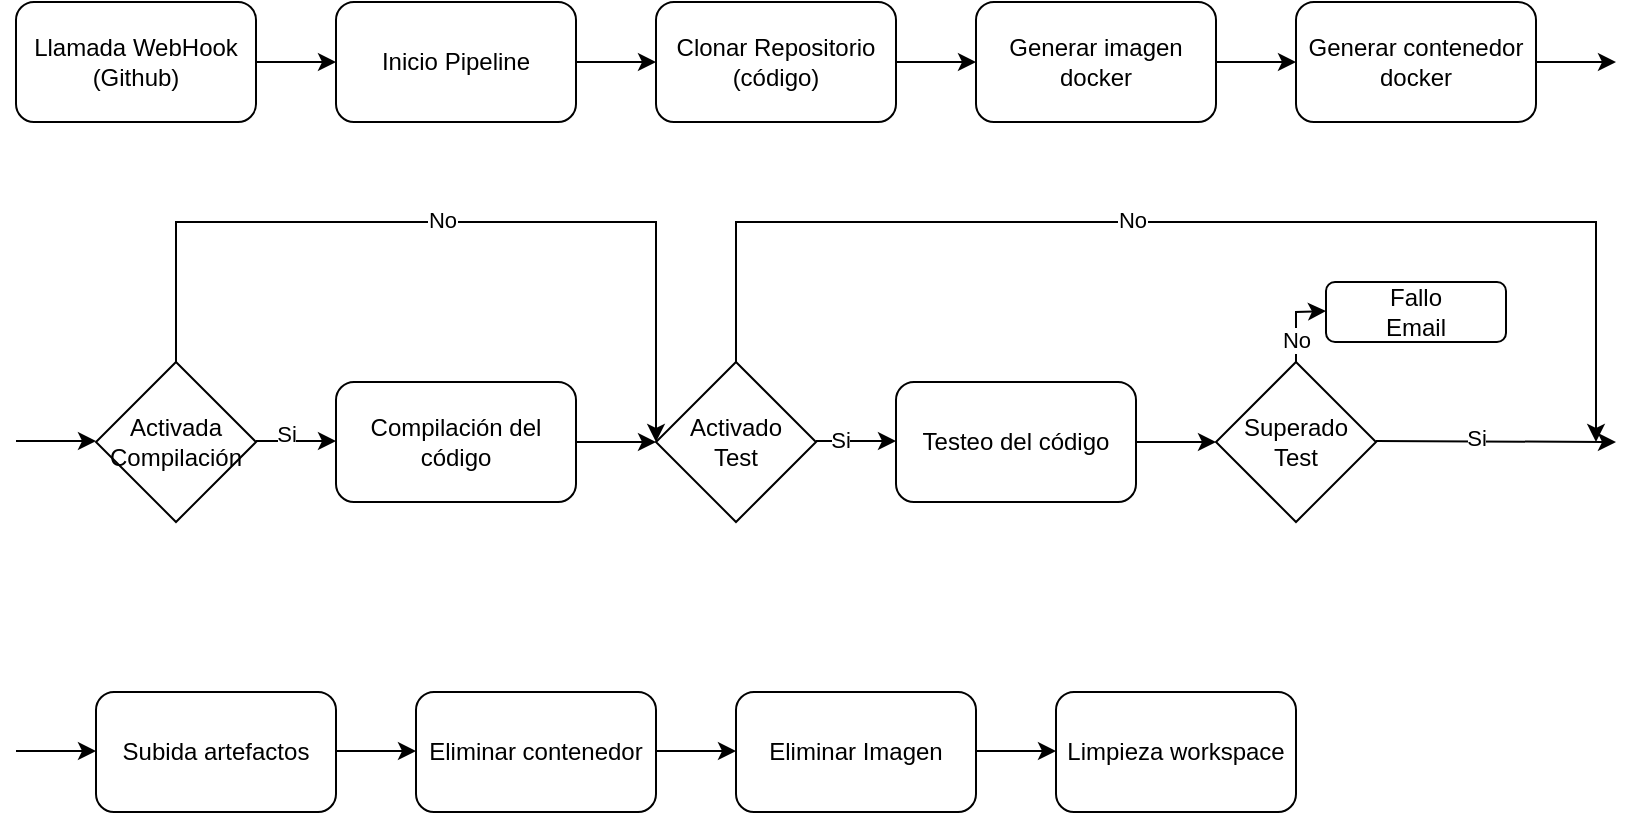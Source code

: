 <mxfile version="26.1.0">
  <diagram name="Pipeline CI" id="DZOLik3dUk2R6rX8Pns0">
    <mxGraphModel dx="986" dy="455" grid="1" gridSize="10" guides="1" tooltips="1" connect="1" arrows="1" fold="1" page="1" pageScale="1" pageWidth="827" pageHeight="1169" math="0" shadow="0">
      <root>
        <mxCell id="0" />
        <mxCell id="1" parent="0" />
        <mxCell id="fL5yJduJs7yv6D4JIbk3-1" value="Llamada WebHook&lt;div&gt;(Github)&lt;/div&gt;" style="rounded=1;whiteSpace=wrap;html=1;" vertex="1" parent="1">
          <mxGeometry x="60" y="180" width="120" height="60" as="geometry" />
        </mxCell>
        <mxCell id="fL5yJduJs7yv6D4JIbk3-2" value="" style="endArrow=classic;html=1;rounded=0;exitX=1;exitY=0.5;exitDx=0;exitDy=0;" edge="1" parent="1" source="fL5yJduJs7yv6D4JIbk3-1">
          <mxGeometry width="50" height="50" relative="1" as="geometry">
            <mxPoint x="360" y="260" as="sourcePoint" />
            <mxPoint x="220" y="210" as="targetPoint" />
          </mxGeometry>
        </mxCell>
        <mxCell id="fL5yJduJs7yv6D4JIbk3-3" value="Inicio Pipeline" style="rounded=1;whiteSpace=wrap;html=1;" vertex="1" parent="1">
          <mxGeometry x="220" y="180" width="120" height="60" as="geometry" />
        </mxCell>
        <mxCell id="fL5yJduJs7yv6D4JIbk3-4" value="" style="endArrow=classic;html=1;rounded=0;exitX=1;exitY=0.5;exitDx=0;exitDy=0;" edge="1" parent="1" source="fL5yJduJs7yv6D4JIbk3-3">
          <mxGeometry width="50" height="50" relative="1" as="geometry">
            <mxPoint x="520" y="260" as="sourcePoint" />
            <mxPoint x="380" y="210" as="targetPoint" />
          </mxGeometry>
        </mxCell>
        <mxCell id="fL5yJduJs7yv6D4JIbk3-5" value="Clonar Repositorio (código)" style="rounded=1;whiteSpace=wrap;html=1;" vertex="1" parent="1">
          <mxGeometry x="380" y="180" width="120" height="60" as="geometry" />
        </mxCell>
        <mxCell id="fL5yJduJs7yv6D4JIbk3-6" value="" style="endArrow=classic;html=1;rounded=0;exitX=1;exitY=0.5;exitDx=0;exitDy=0;" edge="1" parent="1" source="fL5yJduJs7yv6D4JIbk3-5">
          <mxGeometry width="50" height="50" relative="1" as="geometry">
            <mxPoint x="680" y="260" as="sourcePoint" />
            <mxPoint x="540" y="210" as="targetPoint" />
          </mxGeometry>
        </mxCell>
        <mxCell id="fL5yJduJs7yv6D4JIbk3-9" value="Activada&lt;div&gt;Compilación&lt;/div&gt;" style="rhombus;whiteSpace=wrap;html=1;" vertex="1" parent="1">
          <mxGeometry x="100" y="360" width="80" height="80" as="geometry" />
        </mxCell>
        <mxCell id="fL5yJduJs7yv6D4JIbk3-10" value="" style="endArrow=classic;html=1;rounded=0;exitX=1;exitY=0.5;exitDx=0;exitDy=0;" edge="1" parent="1">
          <mxGeometry width="50" height="50" relative="1" as="geometry">
            <mxPoint x="180" y="399.5" as="sourcePoint" />
            <mxPoint x="220" y="399.5" as="targetPoint" />
          </mxGeometry>
        </mxCell>
        <mxCell id="fL5yJduJs7yv6D4JIbk3-28" value="Si" style="edgeLabel;html=1;align=center;verticalAlign=middle;resizable=0;points=[];" vertex="1" connectable="0" parent="fL5yJduJs7yv6D4JIbk3-10">
          <mxGeometry x="-0.267" y="4" relative="1" as="geometry">
            <mxPoint as="offset" />
          </mxGeometry>
        </mxCell>
        <mxCell id="fL5yJduJs7yv6D4JIbk3-11" value="" style="endArrow=classic;html=1;rounded=0;exitX=1;exitY=0.5;exitDx=0;exitDy=0;entryX=0;entryY=0.5;entryDx=0;entryDy=0;" edge="1" parent="1" target="fL5yJduJs7yv6D4JIbk3-15">
          <mxGeometry width="50" height="50" relative="1" as="geometry">
            <mxPoint x="140" y="360" as="sourcePoint" />
            <mxPoint x="220" y="290" as="targetPoint" />
            <Array as="points">
              <mxPoint x="140" y="290" />
              <mxPoint x="380" y="290" />
            </Array>
          </mxGeometry>
        </mxCell>
        <mxCell id="fL5yJduJs7yv6D4JIbk3-30" value="No" style="edgeLabel;html=1;align=center;verticalAlign=middle;resizable=0;points=[];" vertex="1" connectable="0" parent="fL5yJduJs7yv6D4JIbk3-11">
          <mxGeometry x="-0.035" y="1" relative="1" as="geometry">
            <mxPoint as="offset" />
          </mxGeometry>
        </mxCell>
        <mxCell id="fL5yJduJs7yv6D4JIbk3-13" value="Compilación del código" style="rounded=1;whiteSpace=wrap;html=1;" vertex="1" parent="1">
          <mxGeometry x="220" y="370" width="120" height="60" as="geometry" />
        </mxCell>
        <mxCell id="fL5yJduJs7yv6D4JIbk3-14" value="" style="endArrow=classic;html=1;rounded=0;exitX=1;exitY=0.5;exitDx=0;exitDy=0;" edge="1" parent="1" source="fL5yJduJs7yv6D4JIbk3-13">
          <mxGeometry width="50" height="50" relative="1" as="geometry">
            <mxPoint x="520" y="450" as="sourcePoint" />
            <mxPoint x="380" y="400" as="targetPoint" />
          </mxGeometry>
        </mxCell>
        <mxCell id="fL5yJduJs7yv6D4JIbk3-15" value="Activado&lt;div&gt;Test&lt;/div&gt;" style="rhombus;whiteSpace=wrap;html=1;" vertex="1" parent="1">
          <mxGeometry x="380" y="360" width="80" height="80" as="geometry" />
        </mxCell>
        <mxCell id="fL5yJduJs7yv6D4JIbk3-16" value="Generar imagen docker" style="rounded=1;whiteSpace=wrap;html=1;" vertex="1" parent="1">
          <mxGeometry x="540" y="180" width="120" height="60" as="geometry" />
        </mxCell>
        <mxCell id="fL5yJduJs7yv6D4JIbk3-17" value="" style="endArrow=classic;html=1;rounded=0;exitX=1;exitY=0.5;exitDx=0;exitDy=0;" edge="1" parent="1" source="fL5yJduJs7yv6D4JIbk3-16">
          <mxGeometry width="50" height="50" relative="1" as="geometry">
            <mxPoint x="840" y="260" as="sourcePoint" />
            <mxPoint x="700" y="210" as="targetPoint" />
          </mxGeometry>
        </mxCell>
        <mxCell id="fL5yJduJs7yv6D4JIbk3-18" value="Generar contenedor docker" style="rounded=1;whiteSpace=wrap;html=1;" vertex="1" parent="1">
          <mxGeometry x="700" y="180" width="120" height="60" as="geometry" />
        </mxCell>
        <mxCell id="fL5yJduJs7yv6D4JIbk3-19" value="" style="endArrow=classic;html=1;rounded=0;exitX=1;exitY=0.5;exitDx=0;exitDy=0;" edge="1" parent="1" source="fL5yJduJs7yv6D4JIbk3-18">
          <mxGeometry width="50" height="50" relative="1" as="geometry">
            <mxPoint x="1000" y="260" as="sourcePoint" />
            <mxPoint x="860" y="210" as="targetPoint" />
          </mxGeometry>
        </mxCell>
        <mxCell id="fL5yJduJs7yv6D4JIbk3-20" value="" style="endArrow=classic;html=1;rounded=0;exitX=1;exitY=0.5;exitDx=0;exitDy=0;" edge="1" parent="1">
          <mxGeometry width="50" height="50" relative="1" as="geometry">
            <mxPoint x="60" y="399.5" as="sourcePoint" />
            <mxPoint x="100" y="399.5" as="targetPoint" />
          </mxGeometry>
        </mxCell>
        <mxCell id="fL5yJduJs7yv6D4JIbk3-22" value="" style="endArrow=classic;html=1;rounded=0;exitX=1;exitY=0.5;exitDx=0;exitDy=0;" edge="1" parent="1">
          <mxGeometry width="50" height="50" relative="1" as="geometry">
            <mxPoint x="460" y="399.5" as="sourcePoint" />
            <mxPoint x="500" y="399.5" as="targetPoint" />
          </mxGeometry>
        </mxCell>
        <mxCell id="fL5yJduJs7yv6D4JIbk3-32" value="Si" style="edgeLabel;html=1;align=center;verticalAlign=middle;resizable=0;points=[];" vertex="1" connectable="0" parent="fL5yJduJs7yv6D4JIbk3-22">
          <mxGeometry x="-0.417" y="1" relative="1" as="geometry">
            <mxPoint as="offset" />
          </mxGeometry>
        </mxCell>
        <mxCell id="fL5yJduJs7yv6D4JIbk3-23" value="" style="endArrow=classic;html=1;rounded=0;exitX=1;exitY=0.5;exitDx=0;exitDy=0;" edge="1" parent="1">
          <mxGeometry width="50" height="50" relative="1" as="geometry">
            <mxPoint x="420" y="360" as="sourcePoint" />
            <mxPoint x="850" y="400" as="targetPoint" />
            <Array as="points">
              <mxPoint x="420" y="290" />
              <mxPoint x="660" y="290" />
              <mxPoint x="850" y="290" />
            </Array>
          </mxGeometry>
        </mxCell>
        <mxCell id="fL5yJduJs7yv6D4JIbk3-31" value="No" style="edgeLabel;html=1;align=center;verticalAlign=middle;resizable=0;points=[];" vertex="1" connectable="0" parent="fL5yJduJs7yv6D4JIbk3-23">
          <mxGeometry x="-0.121" y="1" relative="1" as="geometry">
            <mxPoint as="offset" />
          </mxGeometry>
        </mxCell>
        <mxCell id="fL5yJduJs7yv6D4JIbk3-24" value="Testeo del código" style="rounded=1;whiteSpace=wrap;html=1;" vertex="1" parent="1">
          <mxGeometry x="500" y="370" width="120" height="60" as="geometry" />
        </mxCell>
        <mxCell id="fL5yJduJs7yv6D4JIbk3-25" value="" style="endArrow=classic;html=1;rounded=0;exitX=1;exitY=0.5;exitDx=0;exitDy=0;" edge="1" parent="1" source="fL5yJduJs7yv6D4JIbk3-24">
          <mxGeometry width="50" height="50" relative="1" as="geometry">
            <mxPoint x="800" y="450" as="sourcePoint" />
            <mxPoint x="660" y="400" as="targetPoint" />
          </mxGeometry>
        </mxCell>
        <mxCell id="fL5yJduJs7yv6D4JIbk3-26" value="Superado&lt;br&gt;Test" style="rhombus;whiteSpace=wrap;html=1;" vertex="1" parent="1">
          <mxGeometry x="660" y="360" width="80" height="80" as="geometry" />
        </mxCell>
        <mxCell id="fL5yJduJs7yv6D4JIbk3-35" value="Fallo&lt;br&gt;Email" style="rounded=1;whiteSpace=wrap;html=1;" vertex="1" parent="1">
          <mxGeometry x="715" y="320" width="90" height="30" as="geometry" />
        </mxCell>
        <mxCell id="fL5yJduJs7yv6D4JIbk3-36" value="" style="endArrow=classic;html=1;rounded=0;exitX=0.5;exitY=0;exitDx=0;exitDy=0;" edge="1" parent="1" source="fL5yJduJs7yv6D4JIbk3-26">
          <mxGeometry width="50" height="50" relative="1" as="geometry">
            <mxPoint x="675" y="334.5" as="sourcePoint" />
            <mxPoint x="715" y="334.5" as="targetPoint" />
            <Array as="points">
              <mxPoint x="700" y="335" />
            </Array>
          </mxGeometry>
        </mxCell>
        <mxCell id="fL5yJduJs7yv6D4JIbk3-37" value="No" style="edgeLabel;html=1;align=center;verticalAlign=middle;resizable=0;points=[];" vertex="1" connectable="0" parent="fL5yJduJs7yv6D4JIbk3-36">
          <mxGeometry x="-0.433" relative="1" as="geometry">
            <mxPoint as="offset" />
          </mxGeometry>
        </mxCell>
        <mxCell id="fL5yJduJs7yv6D4JIbk3-38" value="" style="endArrow=classic;html=1;rounded=0;exitX=1;exitY=0.5;exitDx=0;exitDy=0;" edge="1" parent="1">
          <mxGeometry width="50" height="50" relative="1" as="geometry">
            <mxPoint x="740" y="399.5" as="sourcePoint" />
            <mxPoint x="860" y="400" as="targetPoint" />
          </mxGeometry>
        </mxCell>
        <mxCell id="fL5yJduJs7yv6D4JIbk3-39" value="Si" style="edgeLabel;html=1;align=center;verticalAlign=middle;resizable=0;points=[];" vertex="1" connectable="0" parent="fL5yJduJs7yv6D4JIbk3-38">
          <mxGeometry x="-0.167" y="2" relative="1" as="geometry">
            <mxPoint as="offset" />
          </mxGeometry>
        </mxCell>
        <mxCell id="fL5yJduJs7yv6D4JIbk3-40" value="Subida artefactos" style="rounded=1;whiteSpace=wrap;html=1;" vertex="1" parent="1">
          <mxGeometry x="100" y="525" width="120" height="60" as="geometry" />
        </mxCell>
        <mxCell id="fL5yJduJs7yv6D4JIbk3-41" value="" style="endArrow=classic;html=1;rounded=0;exitX=1;exitY=0.5;exitDx=0;exitDy=0;" edge="1" parent="1">
          <mxGeometry width="50" height="50" relative="1" as="geometry">
            <mxPoint x="60" y="554.5" as="sourcePoint" />
            <mxPoint x="100" y="554.5" as="targetPoint" />
          </mxGeometry>
        </mxCell>
        <mxCell id="fL5yJduJs7yv6D4JIbk3-42" value="Eliminar contenedor" style="rounded=1;whiteSpace=wrap;html=1;" vertex="1" parent="1">
          <mxGeometry x="260" y="525" width="120" height="60" as="geometry" />
        </mxCell>
        <mxCell id="fL5yJduJs7yv6D4JIbk3-43" value="" style="endArrow=classic;html=1;rounded=0;exitX=1;exitY=0.5;exitDx=0;exitDy=0;" edge="1" parent="1">
          <mxGeometry width="50" height="50" relative="1" as="geometry">
            <mxPoint x="220" y="554.5" as="sourcePoint" />
            <mxPoint x="260" y="554.5" as="targetPoint" />
          </mxGeometry>
        </mxCell>
        <mxCell id="fL5yJduJs7yv6D4JIbk3-44" value="Eliminar Imagen" style="rounded=1;whiteSpace=wrap;html=1;" vertex="1" parent="1">
          <mxGeometry x="420" y="525" width="120" height="60" as="geometry" />
        </mxCell>
        <mxCell id="fL5yJduJs7yv6D4JIbk3-45" value="" style="endArrow=classic;html=1;rounded=0;exitX=1;exitY=0.5;exitDx=0;exitDy=0;" edge="1" parent="1">
          <mxGeometry width="50" height="50" relative="1" as="geometry">
            <mxPoint x="380" y="554.5" as="sourcePoint" />
            <mxPoint x="420" y="554.5" as="targetPoint" />
          </mxGeometry>
        </mxCell>
        <mxCell id="fL5yJduJs7yv6D4JIbk3-46" value="Limpieza workspace" style="rounded=1;whiteSpace=wrap;html=1;" vertex="1" parent="1">
          <mxGeometry x="580" y="525" width="120" height="60" as="geometry" />
        </mxCell>
        <mxCell id="fL5yJduJs7yv6D4JIbk3-47" value="" style="endArrow=classic;html=1;rounded=0;exitX=1;exitY=0.5;exitDx=0;exitDy=0;" edge="1" parent="1">
          <mxGeometry width="50" height="50" relative="1" as="geometry">
            <mxPoint x="540" y="554.5" as="sourcePoint" />
            <mxPoint x="580" y="554.5" as="targetPoint" />
          </mxGeometry>
        </mxCell>
      </root>
    </mxGraphModel>
  </diagram>
</mxfile>
